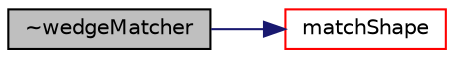 digraph "~wedgeMatcher"
{
  bgcolor="transparent";
  edge [fontname="Helvetica",fontsize="10",labelfontname="Helvetica",labelfontsize="10"];
  node [fontname="Helvetica",fontsize="10",shape=record];
  rankdir="LR";
  Node2 [label="~wedgeMatcher",height=0.2,width=0.4,color="black", fillcolor="grey75", style="filled", fontcolor="black"];
  Node2 -> Node3 [color="midnightblue",fontsize="10",style="solid",fontname="Helvetica"];
  Node3 [label="matchShape",height=0.2,width=0.4,color="red",URL="$a28345.html#a1eba155714e7031777891b5d224b67fc",tooltip="Low level shape recognition. Return true if matches. "];
}
